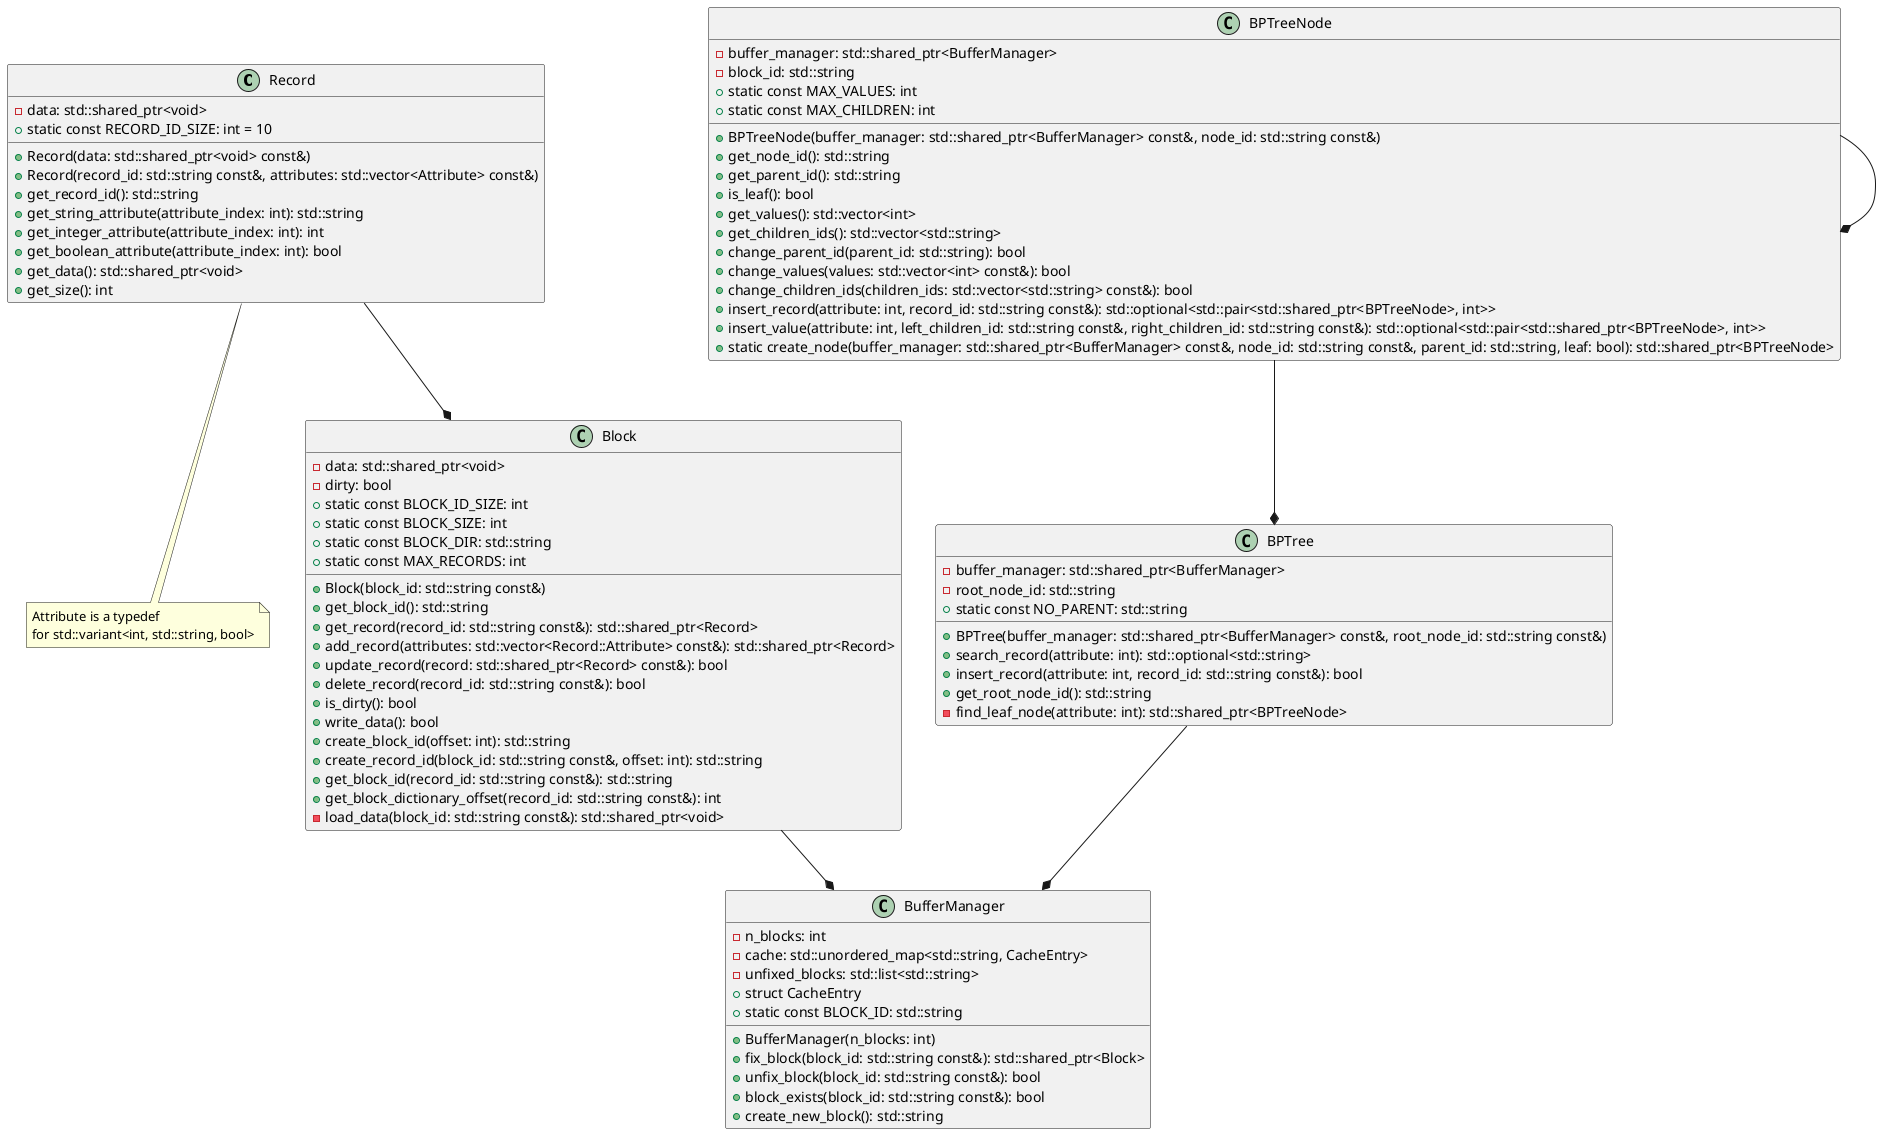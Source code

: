 @startuml

class Record {
  - data: std::shared_ptr<void>
  + Record(data: std::shared_ptr<void> const&)
  + Record(record_id: std::string const&, attributes: std::vector<Attribute> const&)
  + get_record_id(): std::string
  + get_string_attribute(attribute_index: int): std::string
  + get_integer_attribute(attribute_index: int): int
  + get_boolean_attribute(attribute_index: int): bool
  + get_data(): std::shared_ptr<void>
  + get_size(): int
  + static const RECORD_ID_SIZE: int = 10
}

note "Attribute is a typedef\nfor std::variant<int, std::string, bool>" as Note_Attribute


class Block {
  - data: std::shared_ptr<void>
  - dirty: bool
  + Block(block_id: std::string const&)
  + get_block_id(): std::string
  + get_record(record_id: std::string const&): std::shared_ptr<Record>
  + add_record(attributes: std::vector<Record::Attribute> const&): std::shared_ptr<Record>
  + update_record(record: std::shared_ptr<Record> const&): bool
  + delete_record(record_id: std::string const&): bool
  + is_dirty(): bool
  + write_data(): bool
  + create_block_id(offset: int): std::string
  + create_record_id(block_id: std::string const&, offset: int): std::string
  + get_block_id(record_id: std::string const&): std::string
  + get_block_dictionary_offset(record_id: std::string const&): int
  + static const BLOCK_ID_SIZE: int
  + static const BLOCK_SIZE: int
  + static const BLOCK_DIR: std::string
  + static const MAX_RECORDS: int
  - load_data(block_id: std::string const&): std::shared_ptr<void>
}

class BufferManager {
  - n_blocks: int
  - cache: std::unordered_map<std::string, CacheEntry>
  - unfixed_blocks: std::list<std::string>
  + BufferManager(n_blocks: int)
  + fix_block(block_id: std::string const&): std::shared_ptr<Block>
  + unfix_block(block_id: std::string const&): bool
  + block_exists(block_id: std::string const&): bool
  + create_new_block(): std::string
  + struct CacheEntry
  + static const BLOCK_ID: std::string
}

class BPTreeNode {
  - buffer_manager: std::shared_ptr<BufferManager>
  - block_id: std::string
  + BPTreeNode(buffer_manager: std::shared_ptr<BufferManager> const&, node_id: std::string const&)
  + get_node_id(): std::string
  + get_parent_id(): std::string
  + is_leaf(): bool
  + get_values(): std::vector<int>
  + get_children_ids(): std::vector<std::string>
  + change_parent_id(parent_id: std::string): bool
  + change_values(values: std::vector<int> const&): bool
  + change_children_ids(children_ids: std::vector<std::string> const&): bool
  + insert_record(attribute: int, record_id: std::string const&): std::optional<std::pair<std::shared_ptr<BPTreeNode>, int>>
  + insert_value(attribute: int, left_children_id: std::string const&, right_children_id: std::string const&): std::optional<std::pair<std::shared_ptr<BPTreeNode>, int>>
  + static create_node(buffer_manager: std::shared_ptr<BufferManager> const&, node_id: std::string const&, parent_id: std::string, leaf: bool): std::shared_ptr<BPTreeNode>
  + static const MAX_VALUES: int
  + static const MAX_CHILDREN: int
}

class BPTree {
  - buffer_manager: std::shared_ptr<BufferManager>
  - root_node_id: std::string
  + BPTree(buffer_manager: std::shared_ptr<BufferManager> const&, root_node_id: std::string const&)
  + search_record(attribute: int): std::optional<std::string>
  + insert_record(attribute: int, record_id: std::string const&): bool
  + get_root_node_id(): std::string
  - find_leaf_node(attribute: int): std::shared_ptr<BPTreeNode>
  + static const NO_PARENT: std::string
}


Record --> Note_Attribute
Record --* Block
Block --* BufferManager
BPTreeNode --* BPTreeNode
BPTreeNode --* BPTree
BPTree --* BufferManager

@enduml
